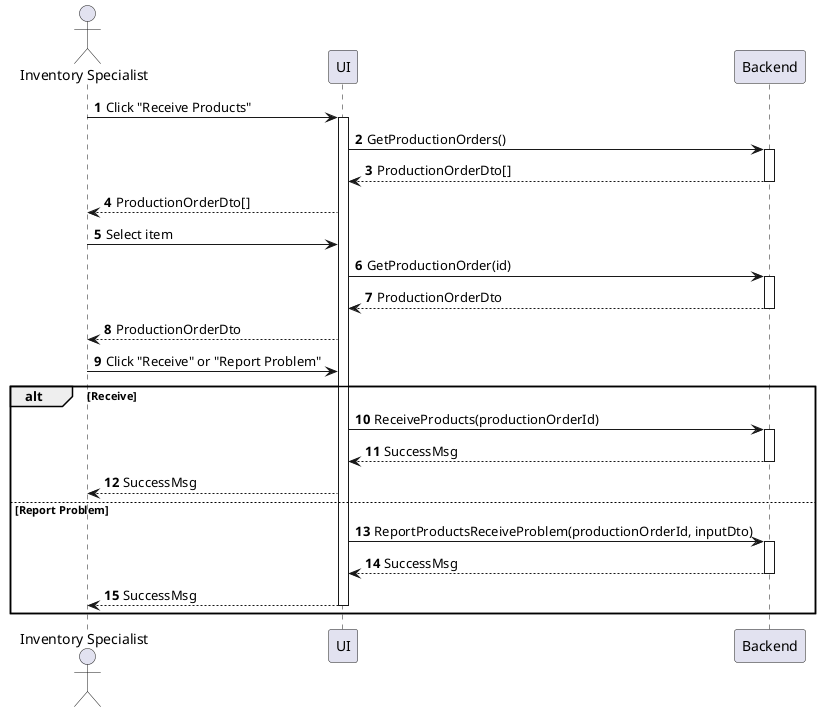 @startuml inventory-product-receive
autonumber

actor "Inventory Specialist" as a
participant UI as f
participant Backend as b

a -> f : Click "Receive Products"
activate f
f -> b : GetProductionOrders()
activate b
return ProductionOrderDto[]
f --> a : ProductionOrderDto[]
a -> f : Select item
f -> b : GetProductionOrder(id)
activate b
return ProductionOrderDto
f --> a : ProductionOrderDto
a -> f : Click "Receive" or "Report Problem"

alt Receive
    f -> b : ReceiveProducts(productionOrderId)
    activate b
    return SuccessMsg
    f --> a : SuccessMsg
else Report Problem
    f -> b : ReportProductsReceiveProblem(productionOrderId, inputDto)
    activate b
    return SuccessMsg
    f --> a : SuccessMsg
    deactivate f
end
@enduml